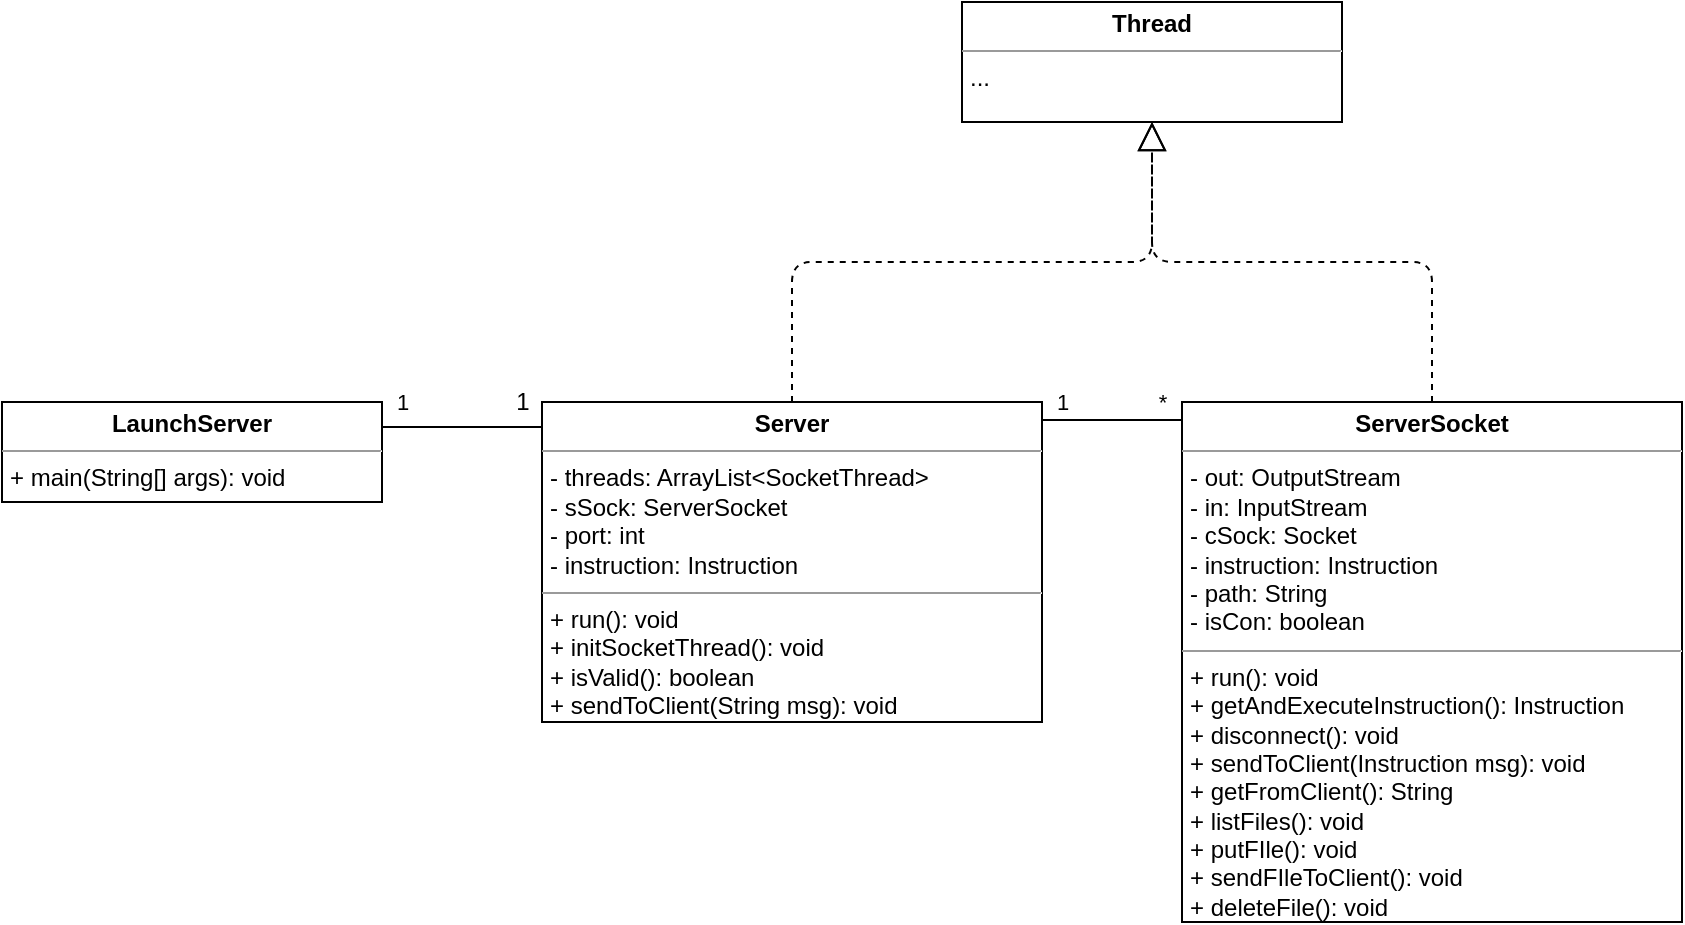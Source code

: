 <mxfile version="14.1.8" type="device"><diagram name="Page-1" id="c4acf3e9-155e-7222-9cf6-157b1a14988f"><mxGraphModel dx="2544" dy="923" grid="1" gridSize="10" guides="1" tooltips="1" connect="1" arrows="1" fold="1" page="1" pageScale="1" pageWidth="850" pageHeight="1100" background="#ffffff" math="0" shadow="0"><root><mxCell id="0"/><mxCell id="1" parent="0"/><mxCell id="5d2195bd80daf111-15" value="&lt;p style=&quot;margin: 0px ; margin-top: 4px ; text-align: center&quot;&gt;&lt;b&gt;Server&lt;/b&gt;&lt;/p&gt;&lt;hr size=&quot;1&quot;&gt;&lt;p style=&quot;margin: 0px ; margin-left: 4px&quot;&gt;- threads: ArrayList&amp;lt;SocketThread&amp;gt;&lt;br&gt;- sSock: ServerSocket&lt;/p&gt;&lt;p style=&quot;margin: 0px ; margin-left: 4px&quot;&gt;- port: int&lt;/p&gt;&lt;p style=&quot;margin: 0px ; margin-left: 4px&quot;&gt;- instruction: Instruction&lt;/p&gt;&lt;hr size=&quot;1&quot;&gt;&lt;p style=&quot;margin: 0px ; margin-left: 4px&quot;&gt;+ run(): void&lt;br&gt;+ initSocketThread(): void&lt;/p&gt;&lt;p style=&quot;margin: 0px ; margin-left: 4px&quot;&gt;+ isValid(): boolean&lt;/p&gt;&lt;p style=&quot;margin: 0px ; margin-left: 4px&quot;&gt;+ sendToClient(String msg): void&lt;/p&gt;" style="verticalAlign=top;align=left;overflow=fill;fontSize=12;fontFamily=Helvetica;html=1;rounded=0;shadow=0;comic=0;labelBackgroundColor=none;strokeWidth=1" parent="1" vertex="1"><mxGeometry x="160" y="270" width="250" height="160" as="geometry"/></mxCell><mxCell id="pfy7Ss_q191l8RVV8MZ6-2" value="&lt;p style=&quot;margin: 0px ; margin-top: 4px ; text-align: center&quot;&gt;&lt;b&gt;LaunchServer&lt;/b&gt;&lt;/p&gt;&lt;hr size=&quot;1&quot;&gt;&lt;p style=&quot;margin: 0px ; margin-left: 4px&quot;&gt;+ main(String[] args): void&lt;/p&gt;" style="verticalAlign=top;align=left;overflow=fill;fontSize=12;fontFamily=Helvetica;html=1;rounded=0;shadow=0;comic=0;labelBackgroundColor=none;strokeWidth=1" vertex="1" parent="1"><mxGeometry x="-110" y="270" width="190" height="50" as="geometry"/></mxCell><mxCell id="pfy7Ss_q191l8RVV8MZ6-3" style="edgeStyle=orthogonalEdgeStyle;rounded=0;orthogonalLoop=1;jettySize=auto;html=1;exitX=0.5;exitY=1;exitDx=0;exitDy=0;" edge="1" parent="1" source="5d2195bd80daf111-15" target="5d2195bd80daf111-15"><mxGeometry relative="1" as="geometry"/></mxCell><mxCell id="pfy7Ss_q191l8RVV8MZ6-4" value="&lt;p style=&quot;margin: 0px ; margin-top: 4px ; text-align: center&quot;&gt;&lt;b&gt;ServerSocket&lt;/b&gt;&lt;/p&gt;&lt;hr size=&quot;1&quot;&gt;&lt;p style=&quot;margin: 0px ; margin-left: 4px&quot;&gt;- out: OutputStream&lt;br&gt;- in: InputStream&lt;/p&gt;&lt;p style=&quot;margin: 0px ; margin-left: 4px&quot;&gt;- cSock: Socket&lt;/p&gt;&lt;p style=&quot;margin: 0px ; margin-left: 4px&quot;&gt;- instruction: Instruction&lt;/p&gt;&lt;p style=&quot;margin: 0px ; margin-left: 4px&quot;&gt;- path: String&lt;/p&gt;&lt;p style=&quot;margin: 0px ; margin-left: 4px&quot;&gt;- isCon: boolean&lt;/p&gt;&lt;hr size=&quot;1&quot;&gt;&lt;p style=&quot;margin: 0px ; margin-left: 4px&quot;&gt;+ run(): void&lt;br&gt;+ getAndExecuteInstruction(): Instruction&lt;/p&gt;&lt;p style=&quot;margin: 0px ; margin-left: 4px&quot;&gt;+ disconnect(): void&lt;/p&gt;&lt;p style=&quot;margin: 0px ; margin-left: 4px&quot;&gt;+ sendToClient(Instruction msg): void&lt;/p&gt;&lt;p style=&quot;margin: 0px ; margin-left: 4px&quot;&gt;+ getFromClient(): String&lt;/p&gt;&lt;p style=&quot;margin: 0px ; margin-left: 4px&quot;&gt;+ listFiles(): void&lt;/p&gt;&lt;p style=&quot;margin: 0px ; margin-left: 4px&quot;&gt;+ putFIle(): void&lt;/p&gt;&lt;p style=&quot;margin: 0px ; margin-left: 4px&quot;&gt;+ sendFIleToClient(): void&lt;/p&gt;&lt;p style=&quot;margin: 0px ; margin-left: 4px&quot;&gt;+ deleteFile(): void&lt;/p&gt;" style="verticalAlign=top;align=left;overflow=fill;fontSize=12;fontFamily=Helvetica;html=1;rounded=0;shadow=0;comic=0;labelBackgroundColor=none;strokeWidth=1" vertex="1" parent="1"><mxGeometry x="480" y="270" width="250" height="260" as="geometry"/></mxCell><mxCell id="pfy7Ss_q191l8RVV8MZ6-6" value="&lt;p style=&quot;margin: 0px ; margin-top: 4px ; text-align: center&quot;&gt;&lt;b&gt;Thread&lt;/b&gt;&lt;/p&gt;&lt;hr size=&quot;1&quot;&gt;&lt;p style=&quot;margin: 0px ; margin-left: 4px&quot;&gt;...&lt;/p&gt;" style="verticalAlign=top;align=left;overflow=fill;fontSize=12;fontFamily=Helvetica;html=1;rounded=0;shadow=0;comic=0;labelBackgroundColor=none;strokeWidth=1" vertex="1" parent="1"><mxGeometry x="370" y="70" width="190" height="60" as="geometry"/></mxCell><mxCell id="pfy7Ss_q191l8RVV8MZ6-9" value="" style="endArrow=block;dashed=1;endFill=0;endSize=12;html=1;entryX=0.5;entryY=1;entryDx=0;entryDy=0;exitX=0.5;exitY=0;exitDx=0;exitDy=0;" edge="1" parent="1" source="pfy7Ss_q191l8RVV8MZ6-4" target="pfy7Ss_q191l8RVV8MZ6-6"><mxGeometry width="160" relative="1" as="geometry"><mxPoint x="500" y="280" as="sourcePoint"/><mxPoint x="660" y="280" as="targetPoint"/><Array as="points"><mxPoint x="605" y="200"/><mxPoint x="465" y="200"/></Array></mxGeometry></mxCell><mxCell id="pfy7Ss_q191l8RVV8MZ6-10" value="" style="endArrow=block;dashed=1;endFill=0;endSize=12;html=1;entryX=0.5;entryY=1;entryDx=0;entryDy=0;exitX=0.5;exitY=0;exitDx=0;exitDy=0;" edge="1" parent="1" source="5d2195bd80daf111-15" target="pfy7Ss_q191l8RVV8MZ6-6"><mxGeometry width="160" relative="1" as="geometry"><mxPoint x="450" y="270" as="sourcePoint"/><mxPoint x="310" y="130" as="targetPoint"/><Array as="points"><mxPoint x="285" y="200"/><mxPoint x="465" y="200"/></Array></mxGeometry></mxCell><mxCell id="pfy7Ss_q191l8RVV8MZ6-13" value="" style="endArrow=none;html=1;exitX=1;exitY=0.25;exitDx=0;exitDy=0;entryX=0;entryY=0.078;entryDx=0;entryDy=0;entryPerimeter=0;" edge="1" parent="1" source="pfy7Ss_q191l8RVV8MZ6-2" target="5d2195bd80daf111-15"><mxGeometry width="50" height="50" relative="1" as="geometry"><mxPoint x="230" y="370" as="sourcePoint"/><mxPoint x="280" y="320" as="targetPoint"/></mxGeometry></mxCell><mxCell id="pfy7Ss_q191l8RVV8MZ6-15" value="1" style="edgeLabel;html=1;align=center;verticalAlign=middle;resizable=0;points=[];" vertex="1" connectable="0" parent="pfy7Ss_q191l8RVV8MZ6-13"><mxGeometry x="-0.197" relative="1" as="geometry"><mxPoint x="-22.09" y="-12.49" as="offset"/></mxGeometry></mxCell><mxCell id="pfy7Ss_q191l8RVV8MZ6-14" value="" style="endArrow=none;html=1;exitX=1.001;exitY=0.056;exitDx=0;exitDy=0;exitPerimeter=0;" edge="1" parent="1" source="5d2195bd80daf111-15"><mxGeometry width="50" height="50" relative="1" as="geometry"><mxPoint x="420" y="280" as="sourcePoint"/><mxPoint x="480" y="279" as="targetPoint"/></mxGeometry></mxCell><mxCell id="pfy7Ss_q191l8RVV8MZ6-17" value="1" style="edgeLabel;html=1;align=center;verticalAlign=middle;resizable=0;points=[];" vertex="1" connectable="0" parent="pfy7Ss_q191l8RVV8MZ6-14"><mxGeometry x="-0.679" relative="1" as="geometry"><mxPoint x="-1.41" y="-8.97" as="offset"/></mxGeometry></mxCell><mxCell id="pfy7Ss_q191l8RVV8MZ6-18" value="*" style="edgeLabel;html=1;align=center;verticalAlign=middle;resizable=0;points=[];" vertex="1" connectable="0" parent="pfy7Ss_q191l8RVV8MZ6-14"><mxGeometry x="0.095" y="-1" relative="1" as="geometry"><mxPoint x="21.54" y="-9.98" as="offset"/></mxGeometry></mxCell><mxCell id="pfy7Ss_q191l8RVV8MZ6-16" value="1" style="text;html=1;align=center;verticalAlign=middle;resizable=0;points=[];autosize=1;" vertex="1" parent="1"><mxGeometry x="140" y="260" width="20" height="20" as="geometry"/></mxCell></root></mxGraphModel></diagram></mxfile>